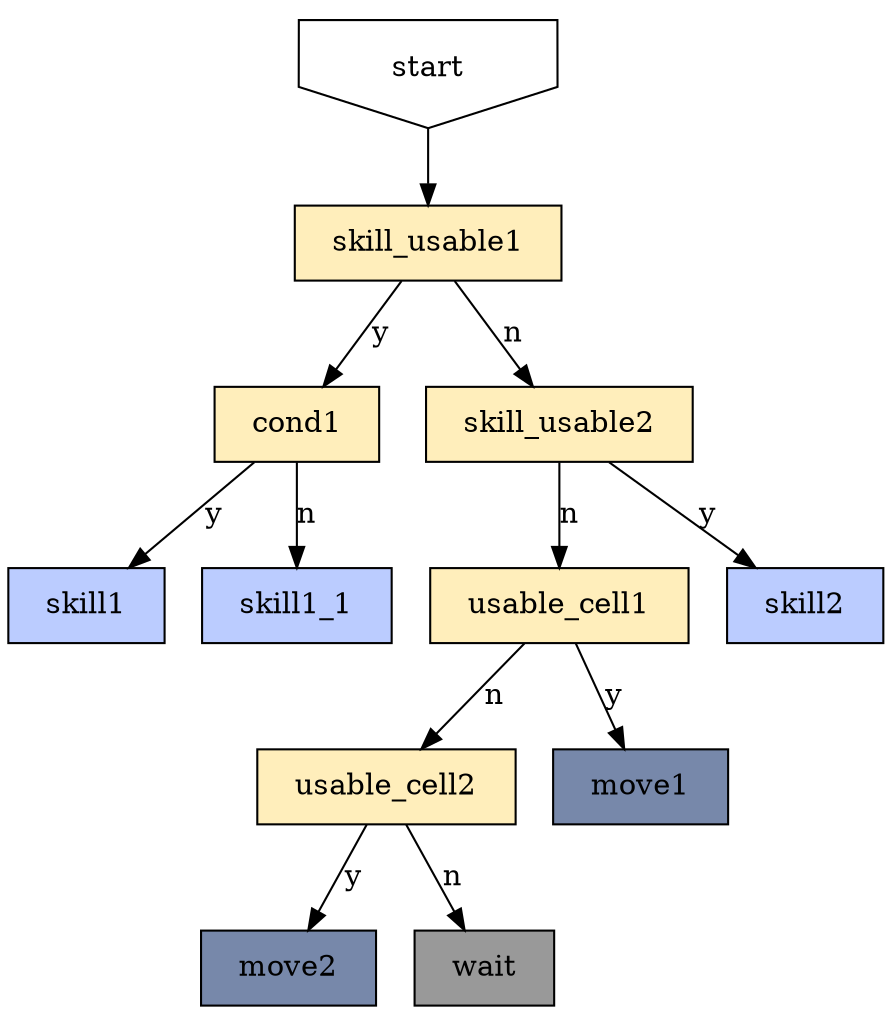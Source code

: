 digraph {
	fixedsize=true;
	concentrate=true;
	node [shape=rect margin="0.25,0.125"];
	start [shape=invhouse];

	node [style=filled fillcolor="#FFEEBB"]; # cond
	cond1 [tooltip="check?type=buff&kind=target&buff=Effect_MP_Predator_B0208_2"]; # has Effect_MP_Predator_B0208_2 buff in target
	skill_usable1 [tooltip="check?type=skill&slot=1&kind=usable"]; # active 1 usable
	skill_usable2 [tooltip="check?type=skill&slot=2&kind=usable"]; # active 2 usable
	usable_cell1 [tooltip="check?type=skill&slot=1&kind=movable"]; # is cell exists that can use active 1
	usable_cell2 [tooltip="check?type=skill&slot=2&kind=movable"]; # is cell exists that can use active 2

	node [fillcolor="#BBCCFF"];
	skill1 [tooltip="skill?slot=1&target=near"]; # use active 1 to near
	skill1_1 [tooltip="skill?slot=1&target=random"]; # use active 1 to random
	skill2 [tooltip="skill?slot=2&target=backend"]; # use active 2 to backend

	node [fillcolor="#7788aa"];
	move1 [tooltip="move?slot=1"]; # move to cell that can use active 1
	move2 [tooltip="move?slot=2"]; # move to cell that can use active 2
	wait [tooltip="wait" fillcolor="#999999"]; # wait

	start -> skill_usable1;

	skill_usable1 -> cond1 [label="y"];
	skill_usable1 -> skill_usable2 [label="n"];

	cond1 -> skill1 [label="y"];
	cond1 -> skill1_1 [label="n"];

	skill_usable2 -> skill2 [label="y"];
	skill_usable2 -> usable_cell1 [label="n"];

	usable_cell1 -> move1 [label="y"];
	usable_cell1 -> usable_cell2 [label="n"];

	usable_cell2 -> move2 [label="y"];
	usable_cell2 -> wait [label="n"];
}